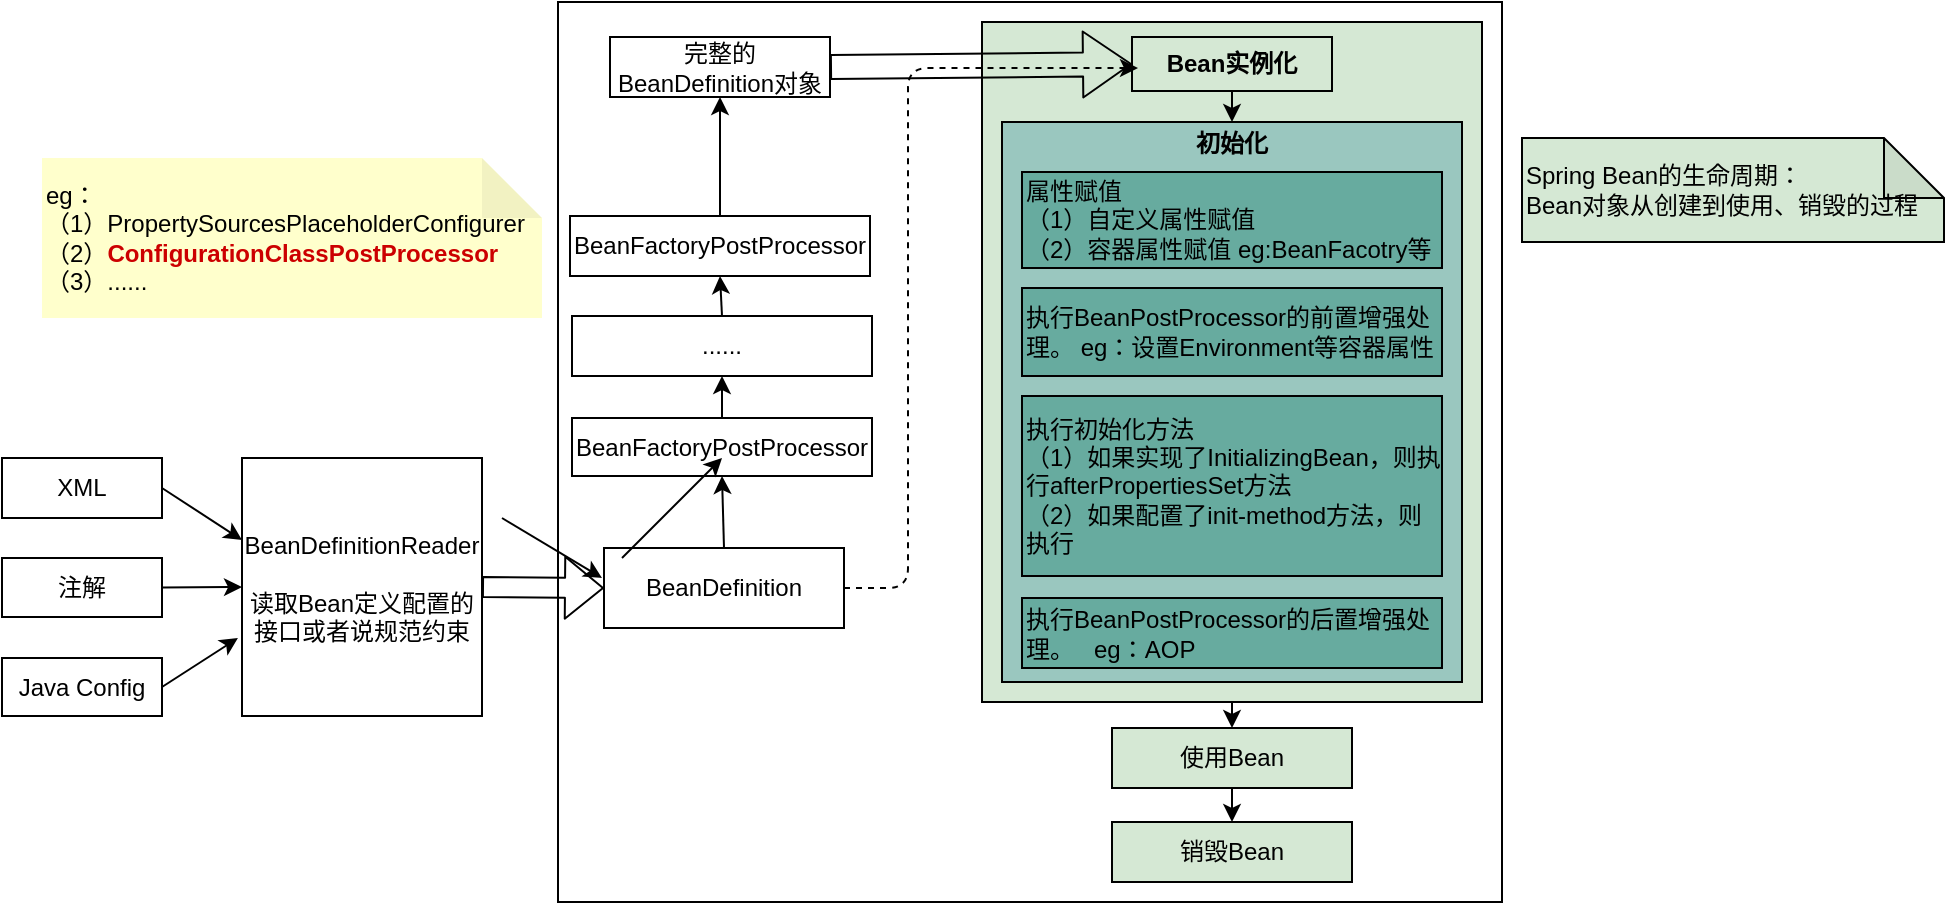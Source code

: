 <mxfile version="13.7.9" type="embed"><diagram id="JgaQJCC27X6wyLcoRcEl" name="Page-1"><mxGraphModel dx="694" dy="468" grid="0" gridSize="10" guides="1" tooltips="1" connect="1" arrows="1" fold="1" page="1" pageScale="1" pageWidth="850" pageHeight="1100" background="#FFFFFF" math="0" shadow="0"><root><mxCell id="0"/><mxCell id="1" parent="0"/><mxCell id="7" value="" style="rounded=0;whiteSpace=wrap;html=1;strokeColor=#000000;fillColor=none;" parent="1" vertex="1"><mxGeometry x="318" y="20" width="472" height="450" as="geometry"/></mxCell><mxCell id="29" value="" style="rounded=0;whiteSpace=wrap;html=1;strokeColor=#000000;gradientColor=none;fillColor=#D5E8D4;" parent="1" vertex="1"><mxGeometry x="530" y="30" width="250" height="340" as="geometry"/></mxCell><mxCell id="2" value="&lt;font color=&quot;#000000&quot;&gt;XML&lt;/font&gt;" style="rounded=0;whiteSpace=wrap;html=1;backgroundOutline=0;strokeColor=#000000;fillColor=none;" parent="1" vertex="1"><mxGeometry x="40" y="248" width="80" height="30" as="geometry"/></mxCell><mxCell id="3" value="&lt;font color=&quot;#000000&quot;&gt;注解&lt;/font&gt;" style="rounded=0;whiteSpace=wrap;html=1;strokeColor=#000000;fillColor=none;" parent="1" vertex="1"><mxGeometry x="40" y="298" width="80" height="29.5" as="geometry"/></mxCell><mxCell id="4" value="&lt;font color=&quot;#000000&quot;&gt;Java Config&lt;/font&gt;" style="rounded=0;whiteSpace=wrap;html=1;fillColor=none;strokeColor=#000000;" parent="1" vertex="1"><mxGeometry x="40" y="348" width="80" height="29" as="geometry"/></mxCell><mxCell id="5" value="&lt;font color=&quot;#000000&quot;&gt;BeanDefinitionReader&lt;br&gt;&lt;br&gt;读取Bean定义配置的接口或者说规范约束&lt;/font&gt;" style="rounded=0;whiteSpace=wrap;html=1;strokeColor=#000000;fillColor=none;" parent="1" vertex="1"><mxGeometry x="160" y="248" width="120" height="129" as="geometry"/></mxCell><mxCell id="8" value="&lt;font color=&quot;#000000&quot;&gt;BeanDefinition&lt;/font&gt;" style="rounded=0;whiteSpace=wrap;html=1;fillColor=none;strokeColor=#000000;" parent="1" vertex="1"><mxGeometry x="341" y="293" width="120" height="40" as="geometry"/></mxCell><mxCell id="9" value="&lt;font color=&quot;#000000&quot;&gt;BeanFactoryPostProcessor&lt;/font&gt;" style="rounded=0;whiteSpace=wrap;html=1;strokeColor=#000000;fillColor=none;gradientColor=none;" parent="1" vertex="1"><mxGeometry x="325" y="228" width="150" height="29" as="geometry"/></mxCell><mxCell id="10" value="&lt;font color=&quot;#000000&quot;&gt;BeanFactoryPostProcessor&lt;/font&gt;" style="rounded=0;whiteSpace=wrap;html=1;strokeColor=#000000;fillColor=none;gradientColor=none;" parent="1" vertex="1"><mxGeometry x="324" y="127" width="150" height="30" as="geometry"/></mxCell><mxCell id="11" value="" style="endArrow=classic;html=1;" parent="1" edge="1"><mxGeometry width="50" height="50" relative="1" as="geometry"><mxPoint x="290" y="278" as="sourcePoint"/><mxPoint x="340" y="308" as="targetPoint"/></mxGeometry></mxCell><mxCell id="13" value="" style="endArrow=classic;html=1;" parent="1" edge="1"><mxGeometry width="50" height="50" relative="1" as="geometry"><mxPoint x="350" y="298" as="sourcePoint"/><mxPoint x="400" y="248" as="targetPoint"/></mxGeometry></mxCell><mxCell id="14" value="" style="endArrow=classic;html=1;exitX=1;exitY=0.5;exitDx=0;exitDy=0;strokeColor=#000000;" parent="1" source="2" edge="1"><mxGeometry width="50" height="50" relative="1" as="geometry"><mxPoint x="140" y="358" as="sourcePoint"/><mxPoint x="160" y="289" as="targetPoint"/></mxGeometry></mxCell><mxCell id="15" value="" style="endArrow=classic;html=1;exitX=1;exitY=0.5;exitDx=0;exitDy=0;entryX=0;entryY=0.5;entryDx=0;entryDy=0;strokeColor=#000000;" parent="1" source="3" target="5" edge="1"><mxGeometry width="50" height="50" relative="1" as="geometry"><mxPoint x="120" y="358" as="sourcePoint"/><mxPoint x="170" y="308" as="targetPoint"/></mxGeometry></mxCell><mxCell id="16" value="" style="endArrow=classic;html=1;strokeColor=#000000;exitX=1;exitY=0.5;exitDx=0;exitDy=0;entryX=-0.017;entryY=0.698;entryDx=0;entryDy=0;entryPerimeter=0;" parent="1" source="4" target="5" edge="1"><mxGeometry width="50" height="50" relative="1" as="geometry"><mxPoint x="130" y="408" as="sourcePoint"/><mxPoint x="180" y="358" as="targetPoint"/></mxGeometry></mxCell><mxCell id="17" value="" style="shape=flexArrow;endArrow=classic;html=1;strokeColor=#000000;exitX=1;exitY=0.5;exitDx=0;exitDy=0;entryX=0;entryY=0.5;entryDx=0;entryDy=0;" parent="1" source="5" target="8" edge="1"><mxGeometry width="50" height="50" relative="1" as="geometry"><mxPoint x="200" y="458" as="sourcePoint"/><mxPoint x="250" y="408" as="targetPoint"/></mxGeometry></mxCell><mxCell id="18" value="&lt;font color=&quot;#000000&quot;&gt;......&lt;/font&gt;" style="rounded=0;whiteSpace=wrap;html=1;strokeColor=#000000;fillColor=none;gradientColor=none;" parent="1" vertex="1"><mxGeometry x="325" y="177" width="150" height="30" as="geometry"/></mxCell><mxCell id="19" value="&lt;font color=&quot;#000000&quot;&gt;完整的BeanDefinition对象&lt;/font&gt;" style="rounded=0;whiteSpace=wrap;html=1;strokeColor=#000000;fillColor=none;gradientColor=none;" parent="1" vertex="1"><mxGeometry x="344" y="37.5" width="110" height="30" as="geometry"/></mxCell><mxCell id="20" value="&lt;div&gt;&lt;span style=&quot;color: rgb(0 , 0 , 0)&quot;&gt;eg：&lt;/span&gt;&lt;/div&gt;&lt;div style=&quot;color: rgb(0 , 0 , 0)&quot;&gt;&lt;span&gt;（1）PropertySourcesPlaceholderConfigurer&lt;/span&gt;&lt;/div&gt;&lt;div&gt;&lt;font color=&quot;#000000&quot;&gt;（2）&lt;/font&gt;&lt;font color=&quot;#cc0000&quot;&gt;&lt;b&gt;ConfigurationClassPostProcessor&lt;/b&gt;&lt;/font&gt;&lt;/div&gt;&lt;div style=&quot;color: rgb(0 , 0 , 0)&quot;&gt;&lt;span&gt;（3）......&lt;/span&gt;&lt;/div&gt;" style="shape=note;whiteSpace=wrap;html=1;backgroundOutline=1;darkOpacity=0.05;gradientColor=none;fillColor=#FFFFCC;strokeColor=none;align=left;" parent="1" vertex="1"><mxGeometry x="60" y="98" width="250" height="80" as="geometry"/></mxCell><mxCell id="21" value="&lt;font color=&quot;#000000&quot;&gt;&lt;b&gt;Bean实例化&lt;/b&gt;&lt;/font&gt;" style="rounded=0;whiteSpace=wrap;html=1;gradientColor=none;fillColor=none;strokeColor=#000000;" parent="1" vertex="1"><mxGeometry x="605" y="37.5" width="100" height="27" as="geometry"/></mxCell><mxCell id="23" value="" style="endArrow=classic;html=1;strokeColor=#000000;exitX=0.5;exitY=0;exitDx=0;exitDy=0;entryX=0.5;entryY=1;entryDx=0;entryDy=0;" parent="1" source="8" target="9" edge="1"><mxGeometry width="50" height="50" relative="1" as="geometry"><mxPoint x="480" y="258" as="sourcePoint"/><mxPoint x="403" y="258" as="targetPoint"/></mxGeometry></mxCell><mxCell id="24" value="" style="endArrow=classic;html=1;strokeColor=#000000;exitX=0.5;exitY=0;exitDx=0;exitDy=0;entryX=0.5;entryY=1;entryDx=0;entryDy=0;" parent="1" source="9" target="18" edge="1"><mxGeometry width="50" height="50" relative="1" as="geometry"><mxPoint x="510" y="258" as="sourcePoint"/><mxPoint x="560" y="208" as="targetPoint"/></mxGeometry></mxCell><mxCell id="25" value="" style="endArrow=classic;html=1;strokeColor=#000000;exitX=0.5;exitY=0;exitDx=0;exitDy=0;entryX=0.5;entryY=1;entryDx=0;entryDy=0;" parent="1" source="18" target="10" edge="1"><mxGeometry width="50" height="50" relative="1" as="geometry"><mxPoint x="520" y="258" as="sourcePoint"/><mxPoint x="570" y="208" as="targetPoint"/></mxGeometry></mxCell><mxCell id="26" value="" style="endArrow=classic;html=1;strokeColor=#000000;exitX=0.5;exitY=0;exitDx=0;exitDy=0;entryX=0.5;entryY=1;entryDx=0;entryDy=0;" parent="1" source="10" target="19" edge="1"><mxGeometry width="50" height="50" relative="1" as="geometry"><mxPoint x="490" y="158" as="sourcePoint"/><mxPoint x="540" y="108" as="targetPoint"/></mxGeometry></mxCell><mxCell id="27" value="" style="endArrow=classic;html=1;strokeColor=#000000;exitX=1;exitY=0.5;exitDx=0;exitDy=0;dashed=1;edgeStyle=orthogonalEdgeStyle;" parent="1" source="8" edge="1"><mxGeometry width="50" height="50" relative="1" as="geometry"><mxPoint x="454" y="301" as="sourcePoint"/><mxPoint x="608" y="53" as="targetPoint"/><Array as="points"><mxPoint x="493" y="313"/><mxPoint x="493" y="53"/></Array></mxGeometry></mxCell><mxCell id="28" value="" style="shape=flexArrow;endArrow=classic;html=1;strokeColor=#000000;exitX=1;exitY=0.5;exitDx=0;exitDy=0;entryX=0;entryY=0.5;entryDx=0;entryDy=0;width=12;endSize=7.67;" parent="1" source="19" target="21" edge="1"><mxGeometry width="50" height="50" relative="1" as="geometry"><mxPoint x="580" y="188" as="sourcePoint"/><mxPoint x="600" y="93" as="targetPoint"/></mxGeometry></mxCell><mxCell id="30" value="&lt;font color=&quot;#000000&quot;&gt;Spring Bean的生命周期：&lt;br&gt;Bean对象从创建到使用、销毁的过程&lt;br&gt;&lt;/font&gt;" style="shape=note;whiteSpace=wrap;html=1;backgroundOutline=1;darkOpacity=0.05;strokeColor=#000000;fillColor=#D5E8D4;gradientColor=none;align=left;" parent="1" vertex="1"><mxGeometry x="800" y="88" width="211" height="52" as="geometry"/></mxCell><mxCell id="32" value="&lt;font color=&quot;#000000&quot;&gt;&lt;b&gt;初始化&lt;/b&gt;&lt;br&gt;&lt;br&gt;&lt;br&gt;&lt;br&gt;&lt;br&gt;&lt;/font&gt;&lt;br&gt;&lt;br&gt;&lt;br&gt;&lt;br&gt;&lt;br&gt;&lt;br&gt;&lt;br&gt;&lt;br&gt;&lt;br&gt;&lt;br&gt;&lt;br&gt;&lt;br&gt;&lt;br&gt;&lt;br&gt;" style="rounded=0;whiteSpace=wrap;html=1;strokeColor=#000000;gradientColor=none;fillColor=#9AC7BF;" parent="1" vertex="1"><mxGeometry x="540" y="80" width="230" height="280" as="geometry"/></mxCell><mxCell id="33" value="&lt;div&gt;&lt;span style=&quot;color: rgb(0 , 0 , 0)&quot;&gt;属性赋值&lt;/span&gt;&lt;/div&gt;&lt;font color=&quot;#000000&quot;&gt;&lt;div&gt;&lt;span&gt;（1）自定义属性赋值&lt;/span&gt;&lt;/div&gt;&lt;div&gt;&lt;span&gt;（2）容器属性赋值 eg:BeanFacotry等&lt;/span&gt;&lt;/div&gt;&lt;/font&gt;" style="rounded=0;whiteSpace=wrap;html=1;strokeColor=#000000;gradientColor=none;align=left;fillColor=#67AB9F;" parent="1" vertex="1"><mxGeometry x="550" y="105" width="210" height="48" as="geometry"/></mxCell><mxCell id="34" value="&lt;font color=&quot;#000000&quot;&gt;执行BeanPostProcessor的前置增强处理。 eg：设置Environment等容器属性&lt;/font&gt;" style="rounded=0;whiteSpace=wrap;html=1;strokeColor=#000000;gradientColor=none;align=left;fillColor=#67AB9F;" parent="1" vertex="1"><mxGeometry x="550" y="163" width="210" height="44" as="geometry"/></mxCell><mxCell id="35" value="&lt;font color=&quot;#000000&quot;&gt;执行初始化方法&lt;br&gt;（1）如果实现了InitializingBean，则执行afterPropertiesSet方法&lt;br&gt;（2）如果配置了init-method方法，则执行&lt;br&gt;&lt;/font&gt;" style="rounded=0;whiteSpace=wrap;html=1;strokeColor=#000000;gradientColor=none;align=left;fillColor=#67AB9F;" parent="1" vertex="1"><mxGeometry x="550" y="217" width="210" height="90" as="geometry"/></mxCell><mxCell id="36" value="&lt;font color=&quot;#000000&quot;&gt;执行BeanPostProcessor的后置增强处理。&amp;nbsp; &amp;nbsp;eg：AOP&lt;/font&gt;" style="rounded=0;whiteSpace=wrap;html=1;strokeColor=#000000;gradientColor=none;align=left;fillColor=#67AB9F;" parent="1" vertex="1"><mxGeometry x="550" y="318" width="210" height="35" as="geometry"/></mxCell><mxCell id="37" value="&lt;font color=&quot;#000000&quot;&gt;使用Bean&lt;/font&gt;" style="rounded=0;whiteSpace=wrap;html=1;strokeColor=#000000;fillColor=#D5E8D4;gradientColor=none;" parent="1" vertex="1"><mxGeometry x="595" y="383" width="120" height="30" as="geometry"/></mxCell><mxCell id="38" value="&lt;font color=&quot;#000000&quot;&gt;销毁Bean&lt;/font&gt;" style="rounded=0;whiteSpace=wrap;html=1;strokeColor=#000000;fillColor=#D5E8D4;gradientColor=none;" parent="1" vertex="1"><mxGeometry x="595" y="430" width="120" height="30" as="geometry"/></mxCell><mxCell id="40" value="" style="endArrow=classic;html=1;strokeColor=#000000;exitX=0.5;exitY=1;exitDx=0;exitDy=0;entryX=0.5;entryY=0;entryDx=0;entryDy=0;" parent="1" source="21" target="32" edge="1"><mxGeometry width="50" height="50" relative="1" as="geometry"><mxPoint x="390" y="410" as="sourcePoint"/><mxPoint x="440" y="360" as="targetPoint"/></mxGeometry></mxCell><mxCell id="44" value="" style="endArrow=classic;html=1;strokeColor=#000000;exitX=0.5;exitY=1;exitDx=0;exitDy=0;entryX=0.5;entryY=0;entryDx=0;entryDy=0;" parent="1" source="29" target="37" edge="1"><mxGeometry width="50" height="50" relative="1" as="geometry"><mxPoint x="460" y="440" as="sourcePoint"/><mxPoint x="510" y="390" as="targetPoint"/></mxGeometry></mxCell><mxCell id="45" value="" style="endArrow=classic;html=1;strokeColor=#000000;exitX=0.5;exitY=1;exitDx=0;exitDy=0;entryX=0.5;entryY=0;entryDx=0;entryDy=0;" parent="1" source="37" target="38" edge="1"><mxGeometry width="50" height="50" relative="1" as="geometry"><mxPoint x="440" y="450" as="sourcePoint"/><mxPoint x="490" y="400" as="targetPoint"/></mxGeometry></mxCell></root></mxGraphModel></diagram></mxfile>
